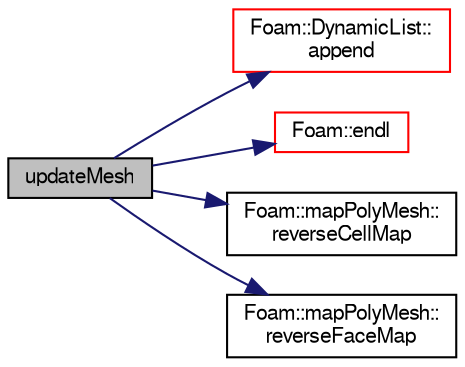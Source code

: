 digraph "updateMesh"
{
  bgcolor="transparent";
  edge [fontname="FreeSans",fontsize="10",labelfontname="FreeSans",labelfontsize="10"];
  node [fontname="FreeSans",fontsize="10",shape=record];
  rankdir="LR";
  Node1 [label="updateMesh",height=0.2,width=0.4,color="black", fillcolor="grey75", style="filled" fontcolor="black"];
  Node1 -> Node2 [color="midnightblue",fontsize="10",style="solid",fontname="FreeSans"];
  Node2 [label="Foam::DynamicList::\lappend",height=0.2,width=0.4,color="red",URL="$a00582.html#a7b67b42af715604376ad63a681dee6d8",tooltip="Append an element at the end of the list. "];
  Node1 -> Node3 [color="midnightblue",fontsize="10",style="solid",fontname="FreeSans"];
  Node3 [label="Foam::endl",height=0.2,width=0.4,color="red",URL="$a10237.html#a2db8fe02a0d3909e9351bb4275b23ce4",tooltip="Add newline and flush stream. "];
  Node1 -> Node4 [color="midnightblue",fontsize="10",style="solid",fontname="FreeSans"];
  Node4 [label="Foam::mapPolyMesh::\lreverseCellMap",height=0.2,width=0.4,color="black",URL="$a01392.html#a8a6b8133ecc052e64b425643f3fe0082",tooltip="Reverse cell map. "];
  Node1 -> Node5 [color="midnightblue",fontsize="10",style="solid",fontname="FreeSans"];
  Node5 [label="Foam::mapPolyMesh::\lreverseFaceMap",height=0.2,width=0.4,color="black",URL="$a01392.html#a58d8d04b8651eb9e33156c7d7f2dcb74",tooltip="Reverse face map. "];
}
